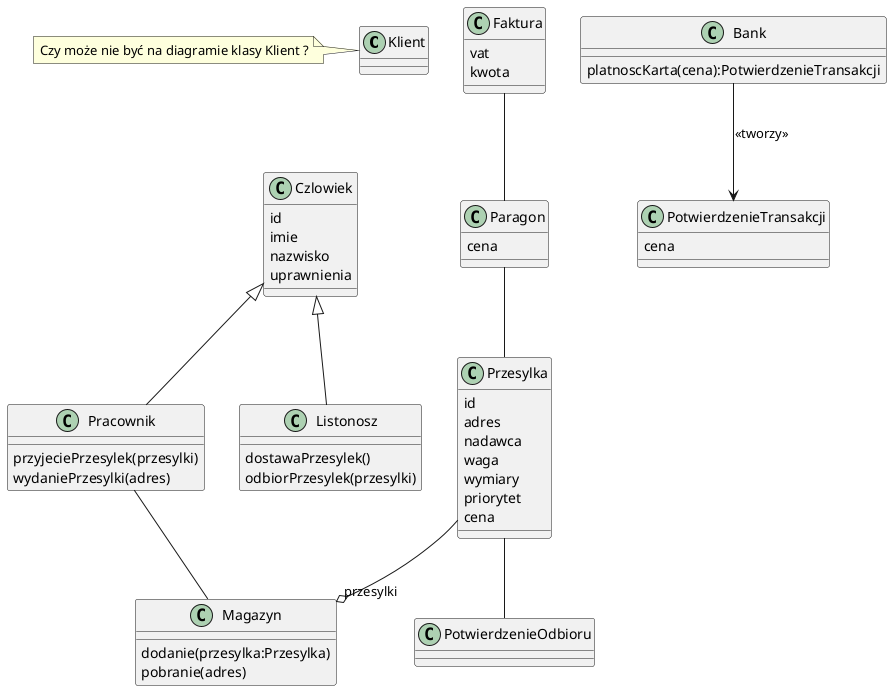 @startuml

class Klient{}
 
note left of Klient 
Czy może nie być na diagramie klasy Klient ?
end note
class Czlowiek{
    id
    imie
    nazwisko
    uprawnienia
}
class Pracownik{
    przyjeciePrzesylek(przesylki)
    wydaniePrzesylki(adres)
}
class Listonosz{
    dostawaPrzesylek()
    odbiorPrzesylek(przesylki)
}
class Bank{
    platnoscKarta(cena):PotwierdzenieTransakcji
}
class Przesylka{
    id
    adres 
    nadawca
    waga
    wymiary
    priorytet
    cena
}
class Paragon{
    cena
}
class PotwierdzenieOdbioru{}
class PotwierdzenieTransakcji{
    cena
}
class Faktura{
    vat
    kwota
}
class Magazyn{
    'Przesylki[]
    dodanie(przesylka:Przesylka)
    pobranie(adres)
}

Czlowiek <|-- Pracownik
Czlowiek <|-- Listonosz

Przesylka --o "przesylki" Magazyn  
Przesylka -- PotwierdzenieOdbioru
Paragon -- Przesylka
Faktura -- Paragon
Bank --> PotwierdzenieTransakcji : <<tworzy>>
Pracownik -- Magazyn
@enduml